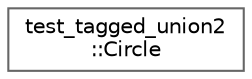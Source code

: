 digraph "类继承关系图"
{
 // LATEX_PDF_SIZE
  bgcolor="transparent";
  edge [fontname=Helvetica,fontsize=10,labelfontname=Helvetica,labelfontsize=10];
  node [fontname=Helvetica,fontsize=10,shape=box,height=0.2,width=0.4];
  rankdir="LR";
  Node0 [id="Node000000",label="test_tagged_union2\l::Circle",height=0.2,width=0.4,color="grey40", fillcolor="white", style="filled",URL="$structtest__tagged__union2_1_1_circle.html",tooltip=" "];
}
